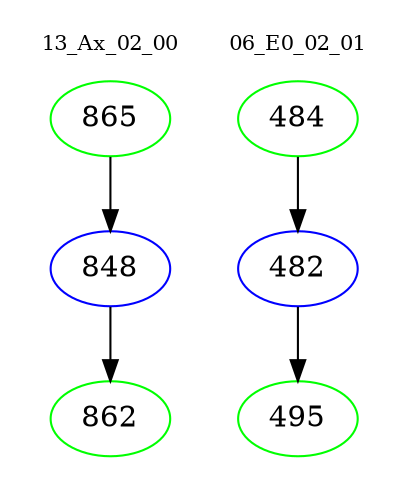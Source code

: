 digraph{
subgraph cluster_0 {
color = white
label = "13_Ax_02_00";
fontsize=10;
T0_865 [label="865", color="green"]
T0_865 -> T0_848 [color="black"]
T0_848 [label="848", color="blue"]
T0_848 -> T0_862 [color="black"]
T0_862 [label="862", color="green"]
}
subgraph cluster_1 {
color = white
label = "06_E0_02_01";
fontsize=10;
T1_484 [label="484", color="green"]
T1_484 -> T1_482 [color="black"]
T1_482 [label="482", color="blue"]
T1_482 -> T1_495 [color="black"]
T1_495 [label="495", color="green"]
}
}
